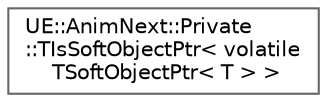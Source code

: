 digraph "Graphical Class Hierarchy"
{
 // INTERACTIVE_SVG=YES
 // LATEX_PDF_SIZE
  bgcolor="transparent";
  edge [fontname=Helvetica,fontsize=10,labelfontname=Helvetica,labelfontsize=10];
  node [fontname=Helvetica,fontsize=10,shape=box,height=0.2,width=0.4];
  rankdir="LR";
  Node0 [id="Node000000",label="UE::AnimNext::Private\l::TIsSoftObjectPtr\< volatile\l TSoftObjectPtr\< T \> \>",height=0.2,width=0.4,color="grey40", fillcolor="white", style="filled",URL="$d4/da2/structUE_1_1AnimNext_1_1Private_1_1TIsSoftObjectPtr_3_01volatile_01TSoftObjectPtr_3_01T_01_4_01_4.html",tooltip=" "];
}
